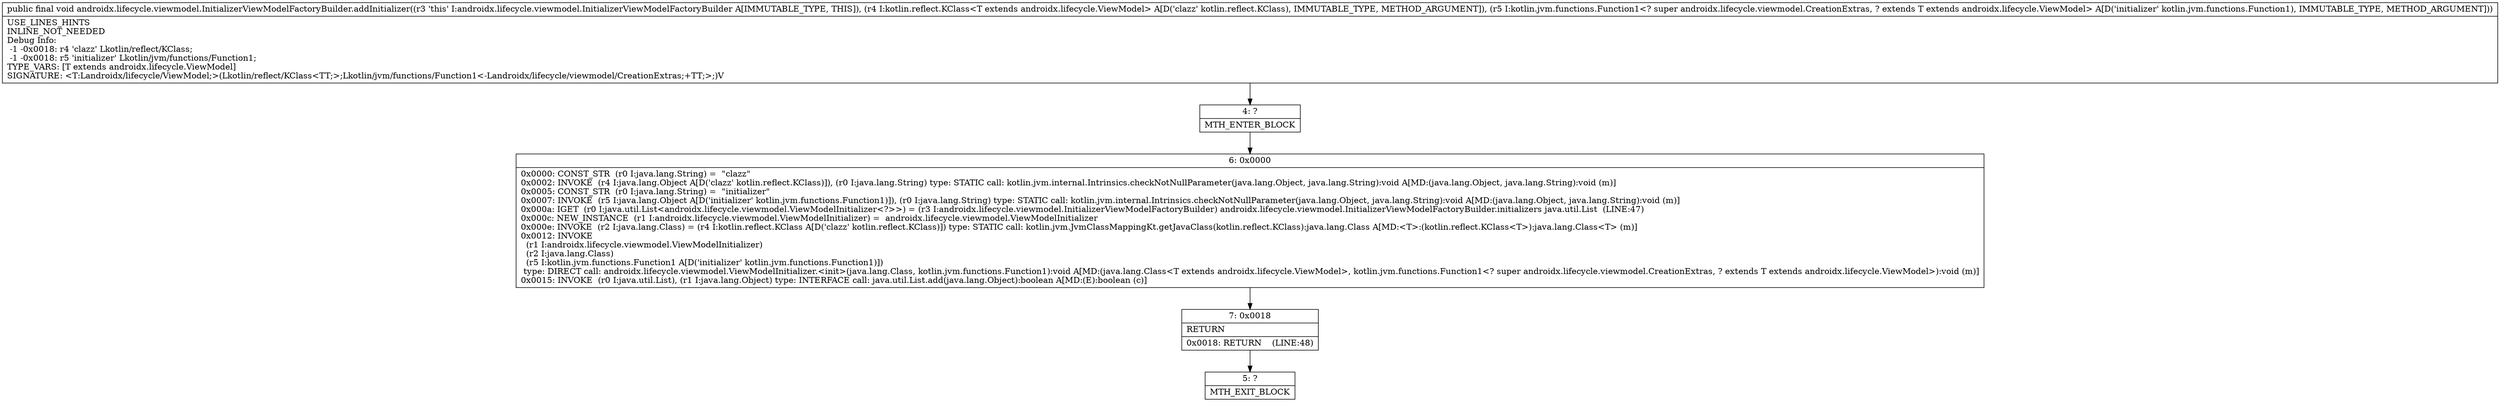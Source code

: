 digraph "CFG forandroidx.lifecycle.viewmodel.InitializerViewModelFactoryBuilder.addInitializer(Lkotlin\/reflect\/KClass;Lkotlin\/jvm\/functions\/Function1;)V" {
Node_4 [shape=record,label="{4\:\ ?|MTH_ENTER_BLOCK\l}"];
Node_6 [shape=record,label="{6\:\ 0x0000|0x0000: CONST_STR  (r0 I:java.lang.String) =  \"clazz\" \l0x0002: INVOKE  (r4 I:java.lang.Object A[D('clazz' kotlin.reflect.KClass)]), (r0 I:java.lang.String) type: STATIC call: kotlin.jvm.internal.Intrinsics.checkNotNullParameter(java.lang.Object, java.lang.String):void A[MD:(java.lang.Object, java.lang.String):void (m)]\l0x0005: CONST_STR  (r0 I:java.lang.String) =  \"initializer\" \l0x0007: INVOKE  (r5 I:java.lang.Object A[D('initializer' kotlin.jvm.functions.Function1)]), (r0 I:java.lang.String) type: STATIC call: kotlin.jvm.internal.Intrinsics.checkNotNullParameter(java.lang.Object, java.lang.String):void A[MD:(java.lang.Object, java.lang.String):void (m)]\l0x000a: IGET  (r0 I:java.util.List\<androidx.lifecycle.viewmodel.ViewModelInitializer\<?\>\>) = (r3 I:androidx.lifecycle.viewmodel.InitializerViewModelFactoryBuilder) androidx.lifecycle.viewmodel.InitializerViewModelFactoryBuilder.initializers java.util.List  (LINE:47)\l0x000c: NEW_INSTANCE  (r1 I:androidx.lifecycle.viewmodel.ViewModelInitializer) =  androidx.lifecycle.viewmodel.ViewModelInitializer \l0x000e: INVOKE  (r2 I:java.lang.Class) = (r4 I:kotlin.reflect.KClass A[D('clazz' kotlin.reflect.KClass)]) type: STATIC call: kotlin.jvm.JvmClassMappingKt.getJavaClass(kotlin.reflect.KClass):java.lang.Class A[MD:\<T\>:(kotlin.reflect.KClass\<T\>):java.lang.Class\<T\> (m)]\l0x0012: INVOKE  \l  (r1 I:androidx.lifecycle.viewmodel.ViewModelInitializer)\l  (r2 I:java.lang.Class)\l  (r5 I:kotlin.jvm.functions.Function1 A[D('initializer' kotlin.jvm.functions.Function1)])\l type: DIRECT call: androidx.lifecycle.viewmodel.ViewModelInitializer.\<init\>(java.lang.Class, kotlin.jvm.functions.Function1):void A[MD:(java.lang.Class\<T extends androidx.lifecycle.ViewModel\>, kotlin.jvm.functions.Function1\<? super androidx.lifecycle.viewmodel.CreationExtras, ? extends T extends androidx.lifecycle.ViewModel\>):void (m)]\l0x0015: INVOKE  (r0 I:java.util.List), (r1 I:java.lang.Object) type: INTERFACE call: java.util.List.add(java.lang.Object):boolean A[MD:(E):boolean (c)]\l}"];
Node_7 [shape=record,label="{7\:\ 0x0018|RETURN\l|0x0018: RETURN    (LINE:48)\l}"];
Node_5 [shape=record,label="{5\:\ ?|MTH_EXIT_BLOCK\l}"];
MethodNode[shape=record,label="{public final void androidx.lifecycle.viewmodel.InitializerViewModelFactoryBuilder.addInitializer((r3 'this' I:androidx.lifecycle.viewmodel.InitializerViewModelFactoryBuilder A[IMMUTABLE_TYPE, THIS]), (r4 I:kotlin.reflect.KClass\<T extends androidx.lifecycle.ViewModel\> A[D('clazz' kotlin.reflect.KClass), IMMUTABLE_TYPE, METHOD_ARGUMENT]), (r5 I:kotlin.jvm.functions.Function1\<? super androidx.lifecycle.viewmodel.CreationExtras, ? extends T extends androidx.lifecycle.ViewModel\> A[D('initializer' kotlin.jvm.functions.Function1), IMMUTABLE_TYPE, METHOD_ARGUMENT]))  | USE_LINES_HINTS\lINLINE_NOT_NEEDED\lDebug Info:\l  \-1 \-0x0018: r4 'clazz' Lkotlin\/reflect\/KClass;\l  \-1 \-0x0018: r5 'initializer' Lkotlin\/jvm\/functions\/Function1;\lTYPE_VARS: [T extends androidx.lifecycle.ViewModel]\lSIGNATURE: \<T:Landroidx\/lifecycle\/ViewModel;\>(Lkotlin\/reflect\/KClass\<TT;\>;Lkotlin\/jvm\/functions\/Function1\<\-Landroidx\/lifecycle\/viewmodel\/CreationExtras;+TT;\>;)V\l}"];
MethodNode -> Node_4;Node_4 -> Node_6;
Node_6 -> Node_7;
Node_7 -> Node_5;
}

